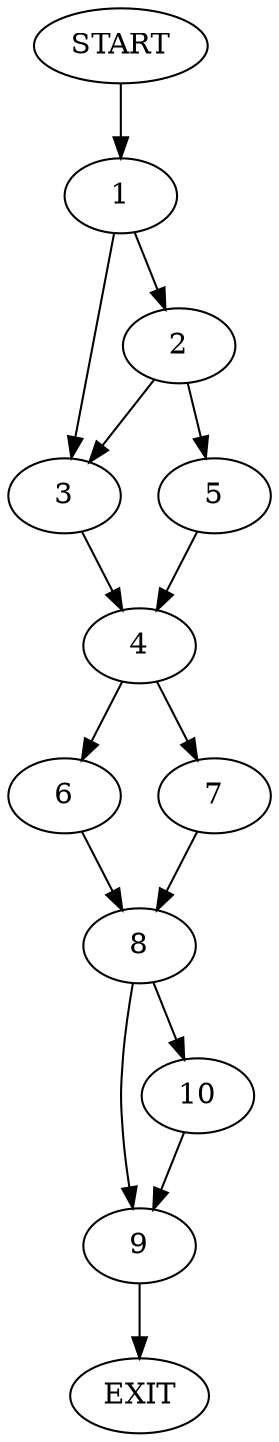 digraph {
0 [label="START"]
11 [label="EXIT"]
0 -> 1
1 -> 2
1 -> 3
3 -> 4
2 -> 3
2 -> 5
5 -> 4
4 -> 6
4 -> 7
7 -> 8
6 -> 8
8 -> 9
8 -> 10
10 -> 9
9 -> 11
}
